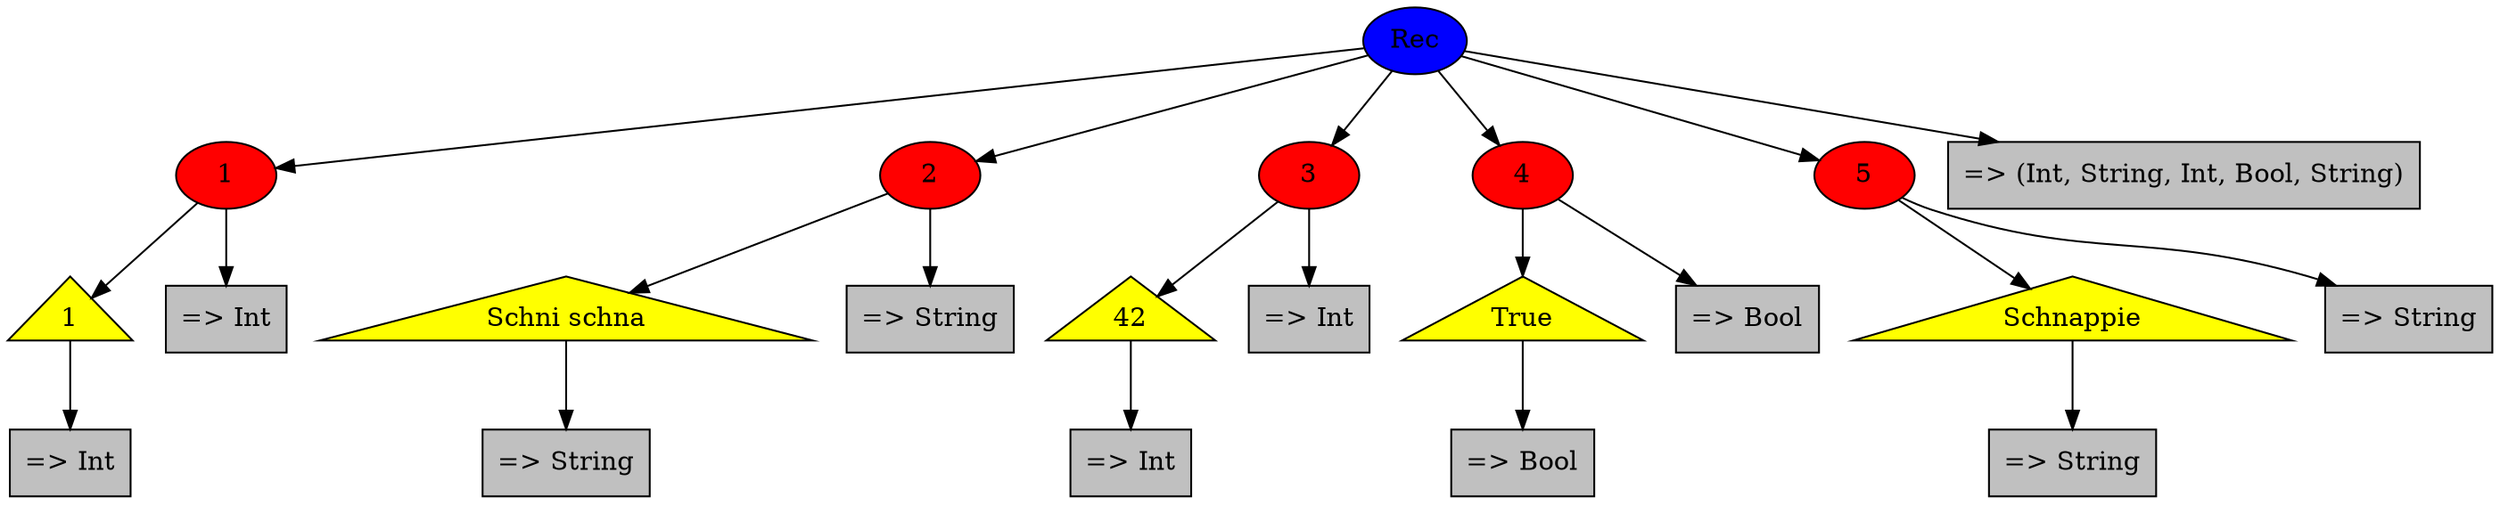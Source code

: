 digraph g {
ordering=out;n1[label=" =\> (Int, String, Int, Bool, String)",fillcolor=gray,style=filled,shape=record];
n3[label=" =\> Int",fillcolor=gray,style=filled,shape=record];
n5[label=" =\> Int",fillcolor=gray,style=filled,shape=record];
n4[label="1",fillcolor=yellow,style=filled,shape=triangle];
n2[label="1",fillcolor=red,style=filled,shape=ellipse];
n7[label=" =\> String",fillcolor=gray,style=filled,shape=record];
n9[label=" =\> String",fillcolor=gray,style=filled,shape=record];
n8[label="Schni schna",fillcolor=yellow,style=filled,shape=triangle];
n6[label="2",fillcolor=red,style=filled,shape=ellipse];
n11[label=" =\> Int",fillcolor=gray,style=filled,shape=record];
n13[label=" =\> Int",fillcolor=gray,style=filled,shape=record];
n12[label="42",fillcolor=yellow,style=filled,shape=triangle];
n10[label="3",fillcolor=red,style=filled,shape=ellipse];
n15[label=" =\> Bool",fillcolor=gray,style=filled,shape=record];
n17[label=" =\> Bool",fillcolor=gray,style=filled,shape=record];
n16[label="True",fillcolor=yellow,style=filled,shape=triangle];
n14[label="4",fillcolor=red,style=filled,shape=ellipse];
n19[label=" =\> String",fillcolor=gray,style=filled,shape=record];
n21[label=" =\> String",fillcolor=gray,style=filled,shape=record];
n20[label="Schnappie",fillcolor=yellow,style=filled,shape=triangle];
n18[label="5",fillcolor=red,style=filled,shape=ellipse];
n0[label="Rec",fillcolor=blue,style=filled,shape=ellipse];
n4 -> n5;
n2 -> n4;
n2 -> n3;
n8 -> n9;
n6 -> n8;
n6 -> n7;
n12 -> n13;
n10 -> n12;
n10 -> n11;
n16 -> n17;
n14 -> n16;
n14 -> n15;
n20 -> n21;
n18 -> n20;
n18 -> n19;
n0 -> n2;
n0 -> n6;
n0 -> n10;
n0 -> n14;
n0 -> n18;
n0 -> n1;
}